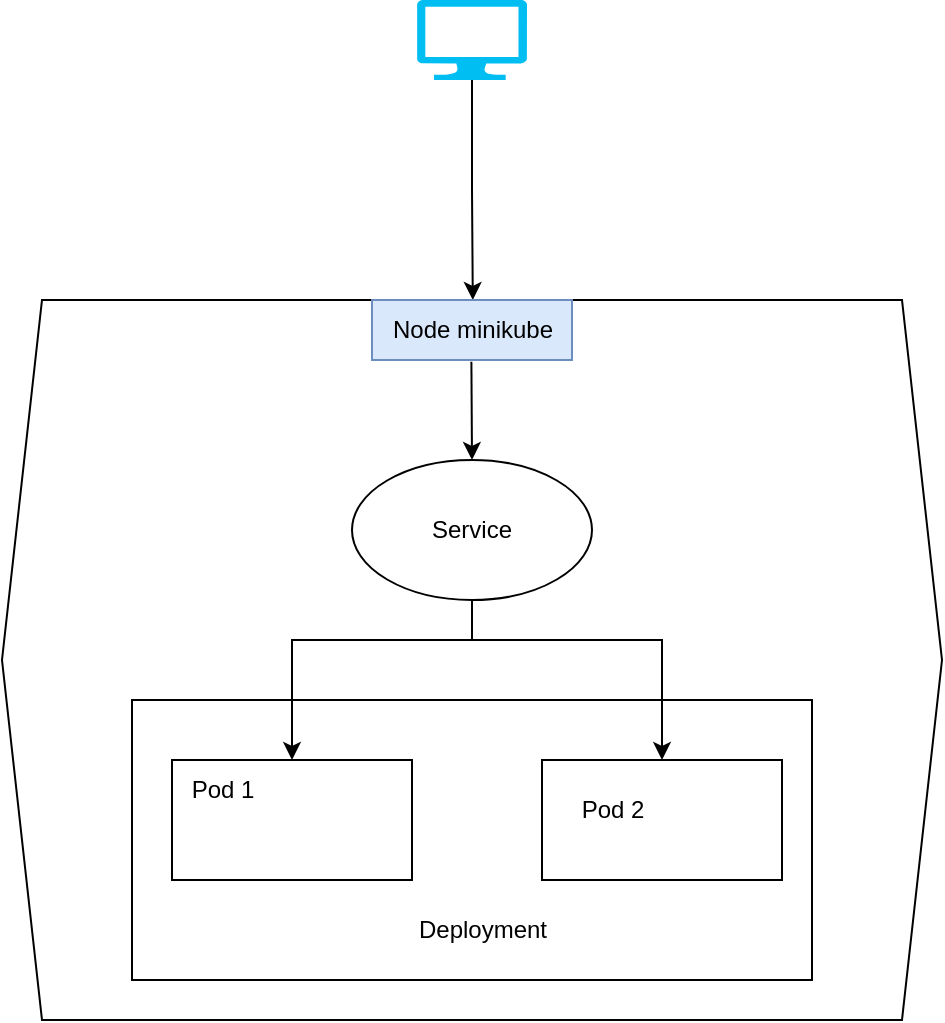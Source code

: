 <mxfile version="20.5.1" type="github">
  <diagram id="ja9nbqMS4di-DJ53_rWy" name="Page-1">
    <mxGraphModel dx="1042" dy="587" grid="1" gridSize="10" guides="1" tooltips="1" connect="1" arrows="1" fold="1" page="1" pageScale="1" pageWidth="827" pageHeight="1169" math="0" shadow="0">
      <root>
        <mxCell id="0" />
        <mxCell id="1" parent="0" />
        <mxCell id="kWO8UgtozeC6nmE2LbiB-21" value="" style="shape=hexagon;perimeter=hexagonPerimeter2;whiteSpace=wrap;html=1;fixedSize=1;" vertex="1" parent="1">
          <mxGeometry x="170" y="260" width="470" height="360" as="geometry" />
        </mxCell>
        <mxCell id="kWO8UgtozeC6nmE2LbiB-3" value="" style="rounded=0;whiteSpace=wrap;html=1;" vertex="1" parent="1">
          <mxGeometry x="235" y="460" width="340" height="140" as="geometry" />
        </mxCell>
        <mxCell id="kWO8UgtozeC6nmE2LbiB-1" value="" style="rounded=0;whiteSpace=wrap;html=1;" vertex="1" parent="1">
          <mxGeometry x="255" y="490" width="120" height="60" as="geometry" />
        </mxCell>
        <mxCell id="kWO8UgtozeC6nmE2LbiB-2" value="" style="rounded=0;whiteSpace=wrap;html=1;" vertex="1" parent="1">
          <mxGeometry x="440" y="490" width="120" height="60" as="geometry" />
        </mxCell>
        <mxCell id="kWO8UgtozeC6nmE2LbiB-4" value="Pod 1" style="text;html=1;resizable=0;autosize=1;align=center;verticalAlign=middle;points=[];fillColor=none;strokeColor=none;rounded=0;" vertex="1" parent="1">
          <mxGeometry x="255" y="490" width="50" height="30" as="geometry" />
        </mxCell>
        <mxCell id="kWO8UgtozeC6nmE2LbiB-5" value="Pod 2" style="text;html=1;resizable=0;autosize=1;align=center;verticalAlign=middle;points=[];fillColor=none;strokeColor=none;rounded=0;" vertex="1" parent="1">
          <mxGeometry x="450" y="500" width="50" height="30" as="geometry" />
        </mxCell>
        <mxCell id="kWO8UgtozeC6nmE2LbiB-6" value="" style="shape=image;html=1;verticalAlign=top;verticalLabelPosition=bottom;labelBackgroundColor=#ffffff;imageAspect=0;aspect=fixed;image=https://cdn0.iconfinder.com/data/icons/social-media-2104/24/social_media_social_media_logo_docker-128.png" vertex="1" parent="1">
          <mxGeometry x="325" y="500" width="40" height="40" as="geometry" />
        </mxCell>
        <mxCell id="kWO8UgtozeC6nmE2LbiB-7" value="" style="shape=image;html=1;verticalAlign=top;verticalLabelPosition=bottom;labelBackgroundColor=#ffffff;imageAspect=0;aspect=fixed;image=https://cdn0.iconfinder.com/data/icons/social-media-2104/24/social_media_social_media_logo_docker-128.png" vertex="1" parent="1">
          <mxGeometry x="514" y="500" width="40" height="40" as="geometry" />
        </mxCell>
        <mxCell id="kWO8UgtozeC6nmE2LbiB-8" value="Deployment" style="text;html=1;resizable=0;autosize=1;align=center;verticalAlign=middle;points=[];fillColor=none;strokeColor=none;rounded=0;" vertex="1" parent="1">
          <mxGeometry x="365" y="560" width="90" height="30" as="geometry" />
        </mxCell>
        <mxCell id="kWO8UgtozeC6nmE2LbiB-13" style="edgeStyle=orthogonalEdgeStyle;rounded=0;orthogonalLoop=1;jettySize=auto;html=1;exitX=0.5;exitY=1;exitDx=0;exitDy=0;" edge="1" parent="1" source="kWO8UgtozeC6nmE2LbiB-10" target="kWO8UgtozeC6nmE2LbiB-1">
          <mxGeometry relative="1" as="geometry">
            <Array as="points">
              <mxPoint x="405" y="430" />
              <mxPoint x="315" y="430" />
            </Array>
          </mxGeometry>
        </mxCell>
        <mxCell id="kWO8UgtozeC6nmE2LbiB-17" style="edgeStyle=orthogonalEdgeStyle;rounded=0;orthogonalLoop=1;jettySize=auto;html=1;exitX=0.5;exitY=1;exitDx=0;exitDy=0;entryX=0.5;entryY=0;entryDx=0;entryDy=0;" edge="1" parent="1" source="kWO8UgtozeC6nmE2LbiB-10" target="kWO8UgtozeC6nmE2LbiB-2">
          <mxGeometry relative="1" as="geometry">
            <Array as="points">
              <mxPoint x="405" y="430" />
              <mxPoint x="500" y="430" />
            </Array>
          </mxGeometry>
        </mxCell>
        <mxCell id="kWO8UgtozeC6nmE2LbiB-10" value="Service" style="ellipse;whiteSpace=wrap;html=1;" vertex="1" parent="1">
          <mxGeometry x="345" y="340" width="120" height="70" as="geometry" />
        </mxCell>
        <mxCell id="kWO8UgtozeC6nmE2LbiB-23" style="edgeStyle=orthogonalEdgeStyle;rounded=0;orthogonalLoop=1;jettySize=auto;html=1;exitX=0.5;exitY=1;exitDx=0;exitDy=0;exitPerimeter=0;entryX=0.504;entryY=0;entryDx=0;entryDy=0;entryPerimeter=0;" edge="1" parent="1" source="kWO8UgtozeC6nmE2LbiB-18" target="kWO8UgtozeC6nmE2LbiB-22">
          <mxGeometry relative="1" as="geometry" />
        </mxCell>
        <mxCell id="kWO8UgtozeC6nmE2LbiB-18" value="" style="verticalLabelPosition=bottom;html=1;verticalAlign=top;align=center;strokeColor=none;fillColor=#00BEF2;shape=mxgraph.azure.computer;pointerEvents=1;" vertex="1" parent="1">
          <mxGeometry x="377.5" y="110" width="55" height="40" as="geometry" />
        </mxCell>
        <mxCell id="kWO8UgtozeC6nmE2LbiB-22" value="Node minikube" style="text;html=1;resizable=0;autosize=1;align=center;verticalAlign=middle;points=[];fillColor=#dae8fc;strokeColor=#6c8ebf;rounded=0;" vertex="1" parent="1">
          <mxGeometry x="355" y="260" width="100" height="30" as="geometry" />
        </mxCell>
        <mxCell id="kWO8UgtozeC6nmE2LbiB-24" value="" style="endArrow=classic;html=1;rounded=0;exitX=0.497;exitY=1.029;exitDx=0;exitDy=0;exitPerimeter=0;entryX=0.5;entryY=0;entryDx=0;entryDy=0;" edge="1" parent="1" source="kWO8UgtozeC6nmE2LbiB-22" target="kWO8UgtozeC6nmE2LbiB-10">
          <mxGeometry width="50" height="50" relative="1" as="geometry">
            <mxPoint x="390" y="400" as="sourcePoint" />
            <mxPoint x="440" y="350" as="targetPoint" />
          </mxGeometry>
        </mxCell>
      </root>
    </mxGraphModel>
  </diagram>
</mxfile>
